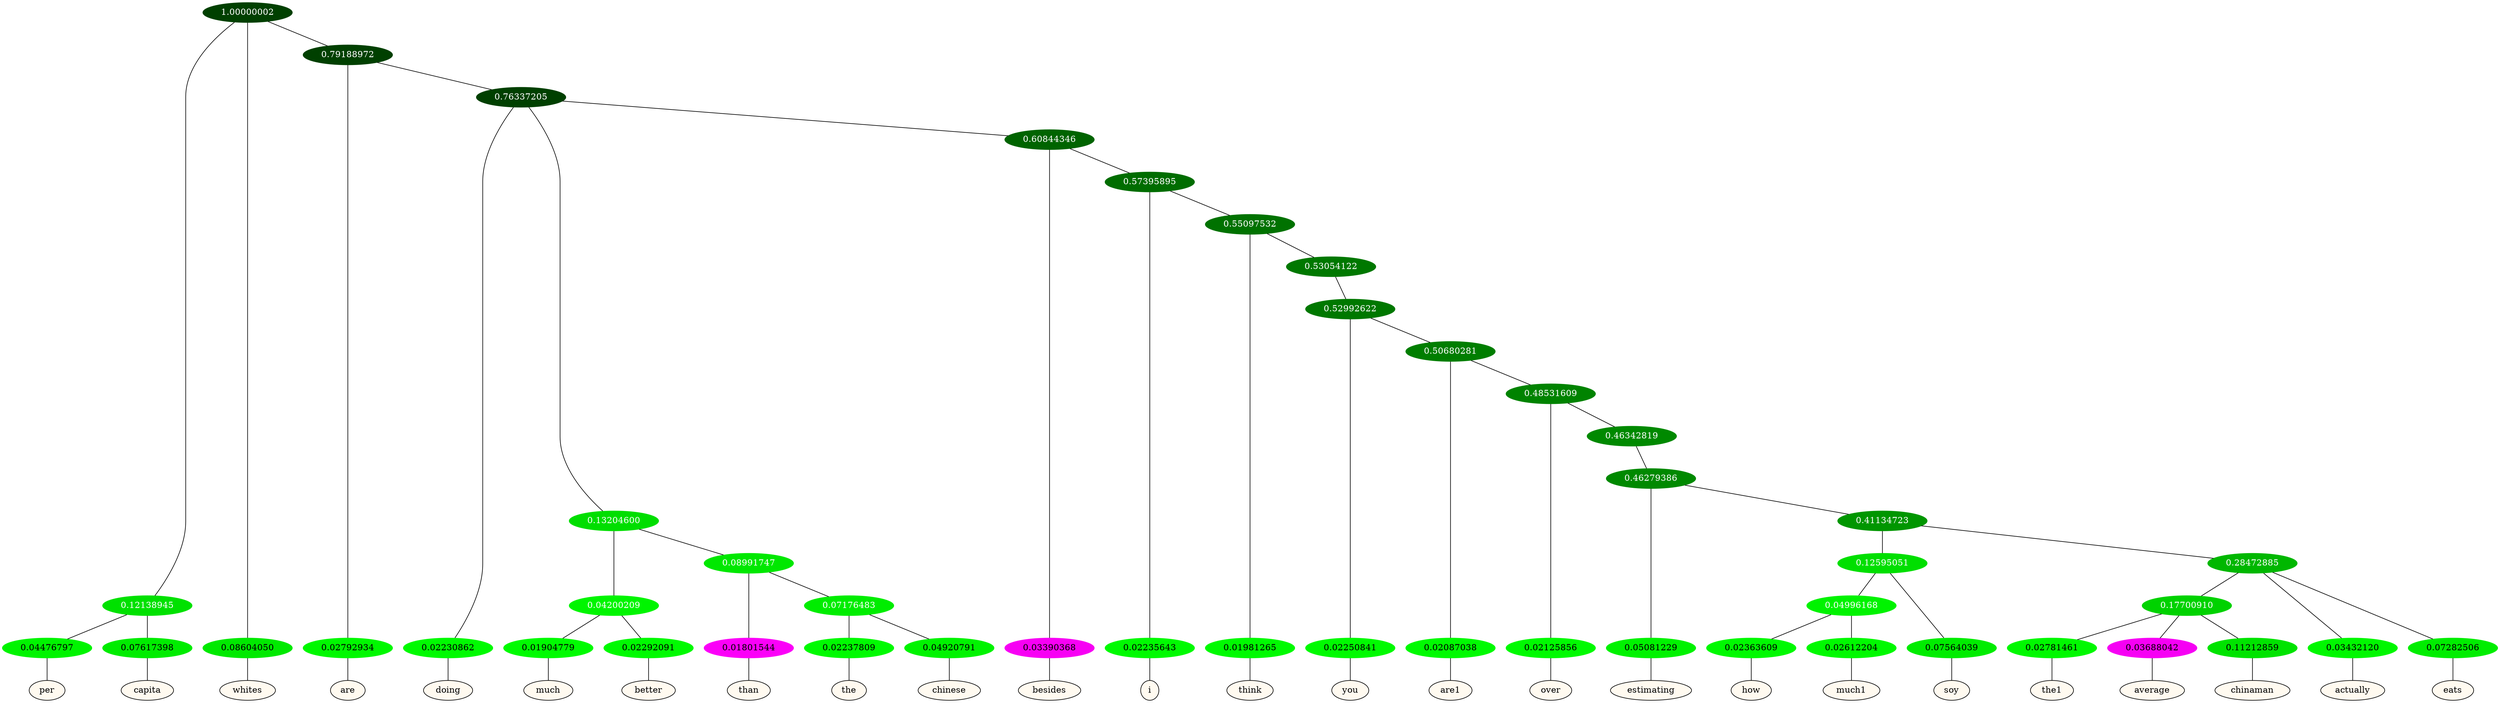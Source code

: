 graph {
	node [format=png height=0.15 nodesep=0.001 ordering=out overlap=prism overlap_scaling=0.01 ranksep=0.001 ratio=0.2 style=filled width=0.15]
	{
		rank=same
		a_w_4 [label=per color=black fillcolor=floralwhite style="filled,solid"]
		a_w_5 [label=capita color=black fillcolor=floralwhite style="filled,solid"]
		a_w_2 [label=whites color=black fillcolor=floralwhite style="filled,solid"]
		a_w_6 [label=are color=black fillcolor=floralwhite style="filled,solid"]
		a_w_8 [label=doing color=black fillcolor=floralwhite style="filled,solid"]
		a_w_15 [label=much color=black fillcolor=floralwhite style="filled,solid"]
		a_w_16 [label=better color=black fillcolor=floralwhite style="filled,solid"]
		a_w_17 [label=than color=black fillcolor=floralwhite style="filled,solid"]
		a_w_21 [label=the color=black fillcolor=floralwhite style="filled,solid"]
		a_w_22 [label=chinese color=black fillcolor=floralwhite style="filled,solid"]
		a_w_13 [label=besides color=black fillcolor=floralwhite style="filled,solid"]
		a_w_19 [label=i color=black fillcolor=floralwhite style="filled,solid"]
		a_w_23 [label=think color=black fillcolor=floralwhite style="filled,solid"]
		a_w_26 [label=you color=black fillcolor=floralwhite style="filled,solid"]
		a_w_28 [label=are1 color=black fillcolor=floralwhite style="filled,solid"]
		a_w_30 [label=over color=black fillcolor=floralwhite style="filled,solid"]
		a_w_33 [label=estimating color=black fillcolor=floralwhite style="filled,solid"]
		a_w_42 [label=how color=black fillcolor=floralwhite style="filled,solid"]
		a_w_43 [label=much1 color=black fillcolor=floralwhite style="filled,solid"]
		a_w_38 [label=soy color=black fillcolor=floralwhite style="filled,solid"]
		a_w_44 [label=the1 color=black fillcolor=floralwhite style="filled,solid"]
		a_w_45 [label=average color=black fillcolor=floralwhite style="filled,solid"]
		a_w_46 [label=chinaman color=black fillcolor=floralwhite style="filled,solid"]
		a_w_40 [label=actually color=black fillcolor=floralwhite style="filled,solid"]
		a_w_41 [label=eats color=black fillcolor=floralwhite style="filled,solid"]
	}
	a_n_4 -- a_w_4
	a_n_5 -- a_w_5
	a_n_2 -- a_w_2
	a_n_6 -- a_w_6
	a_n_8 -- a_w_8
	a_n_15 -- a_w_15
	a_n_16 -- a_w_16
	a_n_17 -- a_w_17
	a_n_21 -- a_w_21
	a_n_22 -- a_w_22
	a_n_13 -- a_w_13
	a_n_19 -- a_w_19
	a_n_23 -- a_w_23
	a_n_26 -- a_w_26
	a_n_28 -- a_w_28
	a_n_30 -- a_w_30
	a_n_33 -- a_w_33
	a_n_42 -- a_w_42
	a_n_43 -- a_w_43
	a_n_38 -- a_w_38
	a_n_44 -- a_w_44
	a_n_45 -- a_w_45
	a_n_46 -- a_w_46
	a_n_40 -- a_w_40
	a_n_41 -- a_w_41
	{
		rank=same
		a_n_4 [label=0.04476797 color="0.334 1.000 0.955" fontcolor=black]
		a_n_5 [label=0.07617398 color="0.334 1.000 0.924" fontcolor=black]
		a_n_2 [label=0.08604050 color="0.334 1.000 0.914" fontcolor=black]
		a_n_6 [label=0.02792934 color="0.334 1.000 0.972" fontcolor=black]
		a_n_8 [label=0.02230862 color="0.334 1.000 0.978" fontcolor=black]
		a_n_15 [label=0.01904779 color="0.334 1.000 0.981" fontcolor=black]
		a_n_16 [label=0.02292091 color="0.334 1.000 0.977" fontcolor=black]
		a_n_17 [label=0.01801544 color="0.835 1.000 0.982" fontcolor=black]
		a_n_21 [label=0.02237809 color="0.334 1.000 0.978" fontcolor=black]
		a_n_22 [label=0.04920791 color="0.334 1.000 0.951" fontcolor=black]
		a_n_13 [label=0.03390368 color="0.835 1.000 0.966" fontcolor=black]
		a_n_19 [label=0.02235643 color="0.334 1.000 0.978" fontcolor=black]
		a_n_23 [label=0.01981265 color="0.334 1.000 0.980" fontcolor=black]
		a_n_26 [label=0.02250841 color="0.334 1.000 0.977" fontcolor=black]
		a_n_28 [label=0.02087038 color="0.334 1.000 0.979" fontcolor=black]
		a_n_30 [label=0.02125856 color="0.334 1.000 0.979" fontcolor=black]
		a_n_33 [label=0.05081229 color="0.334 1.000 0.949" fontcolor=black]
		a_n_42 [label=0.02363609 color="0.334 1.000 0.976" fontcolor=black]
		a_n_43 [label=0.02612204 color="0.334 1.000 0.974" fontcolor=black]
		a_n_38 [label=0.07564039 color="0.334 1.000 0.924" fontcolor=black]
		a_n_44 [label=0.02781461 color="0.334 1.000 0.972" fontcolor=black]
		a_n_45 [label=0.03688042 color="0.835 1.000 0.963" fontcolor=black]
		a_n_46 [label=0.11212859 color="0.334 1.000 0.888" fontcolor=black]
		a_n_40 [label=0.03432120 color="0.334 1.000 0.966" fontcolor=black]
		a_n_41 [label=0.07282506 color="0.334 1.000 0.927" fontcolor=black]
	}
	a_n_0 [label=1.00000002 color="0.334 1.000 0.250" fontcolor=grey99]
	a_n_1 [label=0.12138945 color="0.334 1.000 0.879" fontcolor=grey99]
	a_n_0 -- a_n_1
	a_n_0 -- a_n_2
	a_n_3 [label=0.79188972 color="0.334 1.000 0.250" fontcolor=grey99]
	a_n_0 -- a_n_3
	a_n_1 -- a_n_4
	a_n_1 -- a_n_5
	a_n_3 -- a_n_6
	a_n_7 [label=0.76337205 color="0.334 1.000 0.250" fontcolor=grey99]
	a_n_3 -- a_n_7
	a_n_7 -- a_n_8
	a_n_9 [label=0.13204600 color="0.334 1.000 0.868" fontcolor=grey99]
	a_n_7 -- a_n_9
	a_n_10 [label=0.60844346 color="0.334 1.000 0.392" fontcolor=grey99]
	a_n_7 -- a_n_10
	a_n_11 [label=0.04200209 color="0.334 1.000 0.958" fontcolor=grey99]
	a_n_9 -- a_n_11
	a_n_12 [label=0.08991747 color="0.334 1.000 0.910" fontcolor=grey99]
	a_n_9 -- a_n_12
	a_n_10 -- a_n_13
	a_n_14 [label=0.57395895 color="0.334 1.000 0.426" fontcolor=grey99]
	a_n_10 -- a_n_14
	a_n_11 -- a_n_15
	a_n_11 -- a_n_16
	a_n_12 -- a_n_17
	a_n_18 [label=0.07176483 color="0.334 1.000 0.928" fontcolor=grey99]
	a_n_12 -- a_n_18
	a_n_14 -- a_n_19
	a_n_20 [label=0.55097532 color="0.334 1.000 0.449" fontcolor=grey99]
	a_n_14 -- a_n_20
	a_n_18 -- a_n_21
	a_n_18 -- a_n_22
	a_n_20 -- a_n_23
	a_n_24 [label=0.53054122 color="0.334 1.000 0.469" fontcolor=grey99]
	a_n_20 -- a_n_24
	a_n_25 [label=0.52992622 color="0.334 1.000 0.470" fontcolor=grey99]
	a_n_24 -- a_n_25
	a_n_25 -- a_n_26
	a_n_27 [label=0.50680281 color="0.334 1.000 0.493" fontcolor=grey99]
	a_n_25 -- a_n_27
	a_n_27 -- a_n_28
	a_n_29 [label=0.48531609 color="0.334 1.000 0.515" fontcolor=grey99]
	a_n_27 -- a_n_29
	a_n_29 -- a_n_30
	a_n_31 [label=0.46342819 color="0.334 1.000 0.537" fontcolor=grey99]
	a_n_29 -- a_n_31
	a_n_32 [label=0.46279386 color="0.334 1.000 0.537" fontcolor=grey99]
	a_n_31 -- a_n_32
	a_n_32 -- a_n_33
	a_n_34 [label=0.41134723 color="0.334 1.000 0.589" fontcolor=grey99]
	a_n_32 -- a_n_34
	a_n_35 [label=0.12595051 color="0.334 1.000 0.874" fontcolor=grey99]
	a_n_34 -- a_n_35
	a_n_36 [label=0.28472885 color="0.334 1.000 0.715" fontcolor=grey99]
	a_n_34 -- a_n_36
	a_n_37 [label=0.04996168 color="0.334 1.000 0.950" fontcolor=grey99]
	a_n_35 -- a_n_37
	a_n_35 -- a_n_38
	a_n_39 [label=0.17700910 color="0.334 1.000 0.823" fontcolor=grey99]
	a_n_36 -- a_n_39
	a_n_36 -- a_n_40
	a_n_36 -- a_n_41
	a_n_37 -- a_n_42
	a_n_37 -- a_n_43
	a_n_39 -- a_n_44
	a_n_39 -- a_n_45
	a_n_39 -- a_n_46
}

